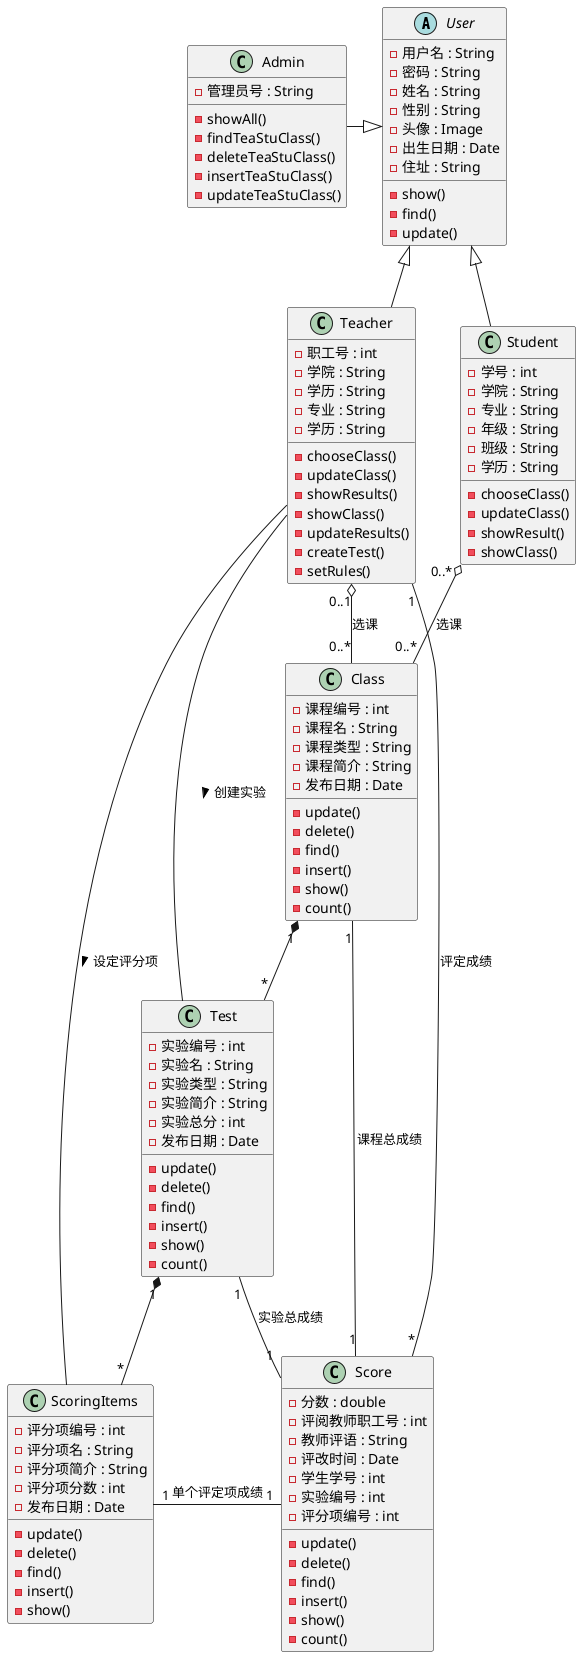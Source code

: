 @startuml

abstract class User{
-用户名 : String
-密码 : String
-姓名 : String
-性别 : String
-头像 : Image
-出生日期 : Date
-住址 : String
-show()
-find()
-update()
}

class Admin{
-管理员号 : String
-showAll()
-findTeaStuClass()
-deleteTeaStuClass()
-insertTeaStuClass()
-updateTeaStuClass()
}

class Student{
-学号 : int
-学院 : String
-专业 : String
-年级 : String
-班级 : String
-学历 : String
-chooseClass()
-updateClass()
-showResult()
-showClass()
}

class Teacher{
-职工号 : int
-学院 : String
-学历 : String
-专业 : String
-学历 : String
-chooseClass()
-updateClass()
-showResults()
-showClass()
-updateResults()
-createTest()
-setRules()
}

User <|-- Student
User <|-- Teacher
User <|-left- Admin

class Class{
-课程编号 : int
-课程名 : String
-课程类型 : String
-课程简介 : String
-发布日期 : Date
-update()
-delete()
-find()
-insert()
-show()
-count()
}

class Test{
-实验编号 : int
-实验名 : String
-实验类型 : String
-实验简介 : String
-实验总分 : int
-发布日期 : Date
-update()
-delete()
-find()
-insert()
-show()
-count()
}

class ScoringItems{
-评分项编号 : int
-评分项名 : String
-评分项简介 : String
-评分项分数 : int
-发布日期 : Date
-update()
-delete()
-find()
-insert()
-show()
}

Teacher "0..1" o-- "0..*" Class:选课
Student "0..*" o--"0..*" Class:选课
Class "1" *--"*" Test
Test "1" *--"*" ScoringItems
Teacher -- Test:创建实验 >
Teacher -- ScoringItems:设定评分项 >


class Score{
-分数 : double
-评阅教师职工号 : int
-教师评语 : String
-评改时间 : Date
-学生学号 : int
-实验编号 : int
-评分项编号 : int
-update()
-delete()
-find()
-insert()
-show()
-count()
}

Test "1" -right-"1" Score:实验总成绩
ScoringItems "1"-right-"1" Score:单个评定项成绩
Class "1"-right-"1" Score:课程总成绩
Teacher "1"--"*" Score:评定成绩
@enduml